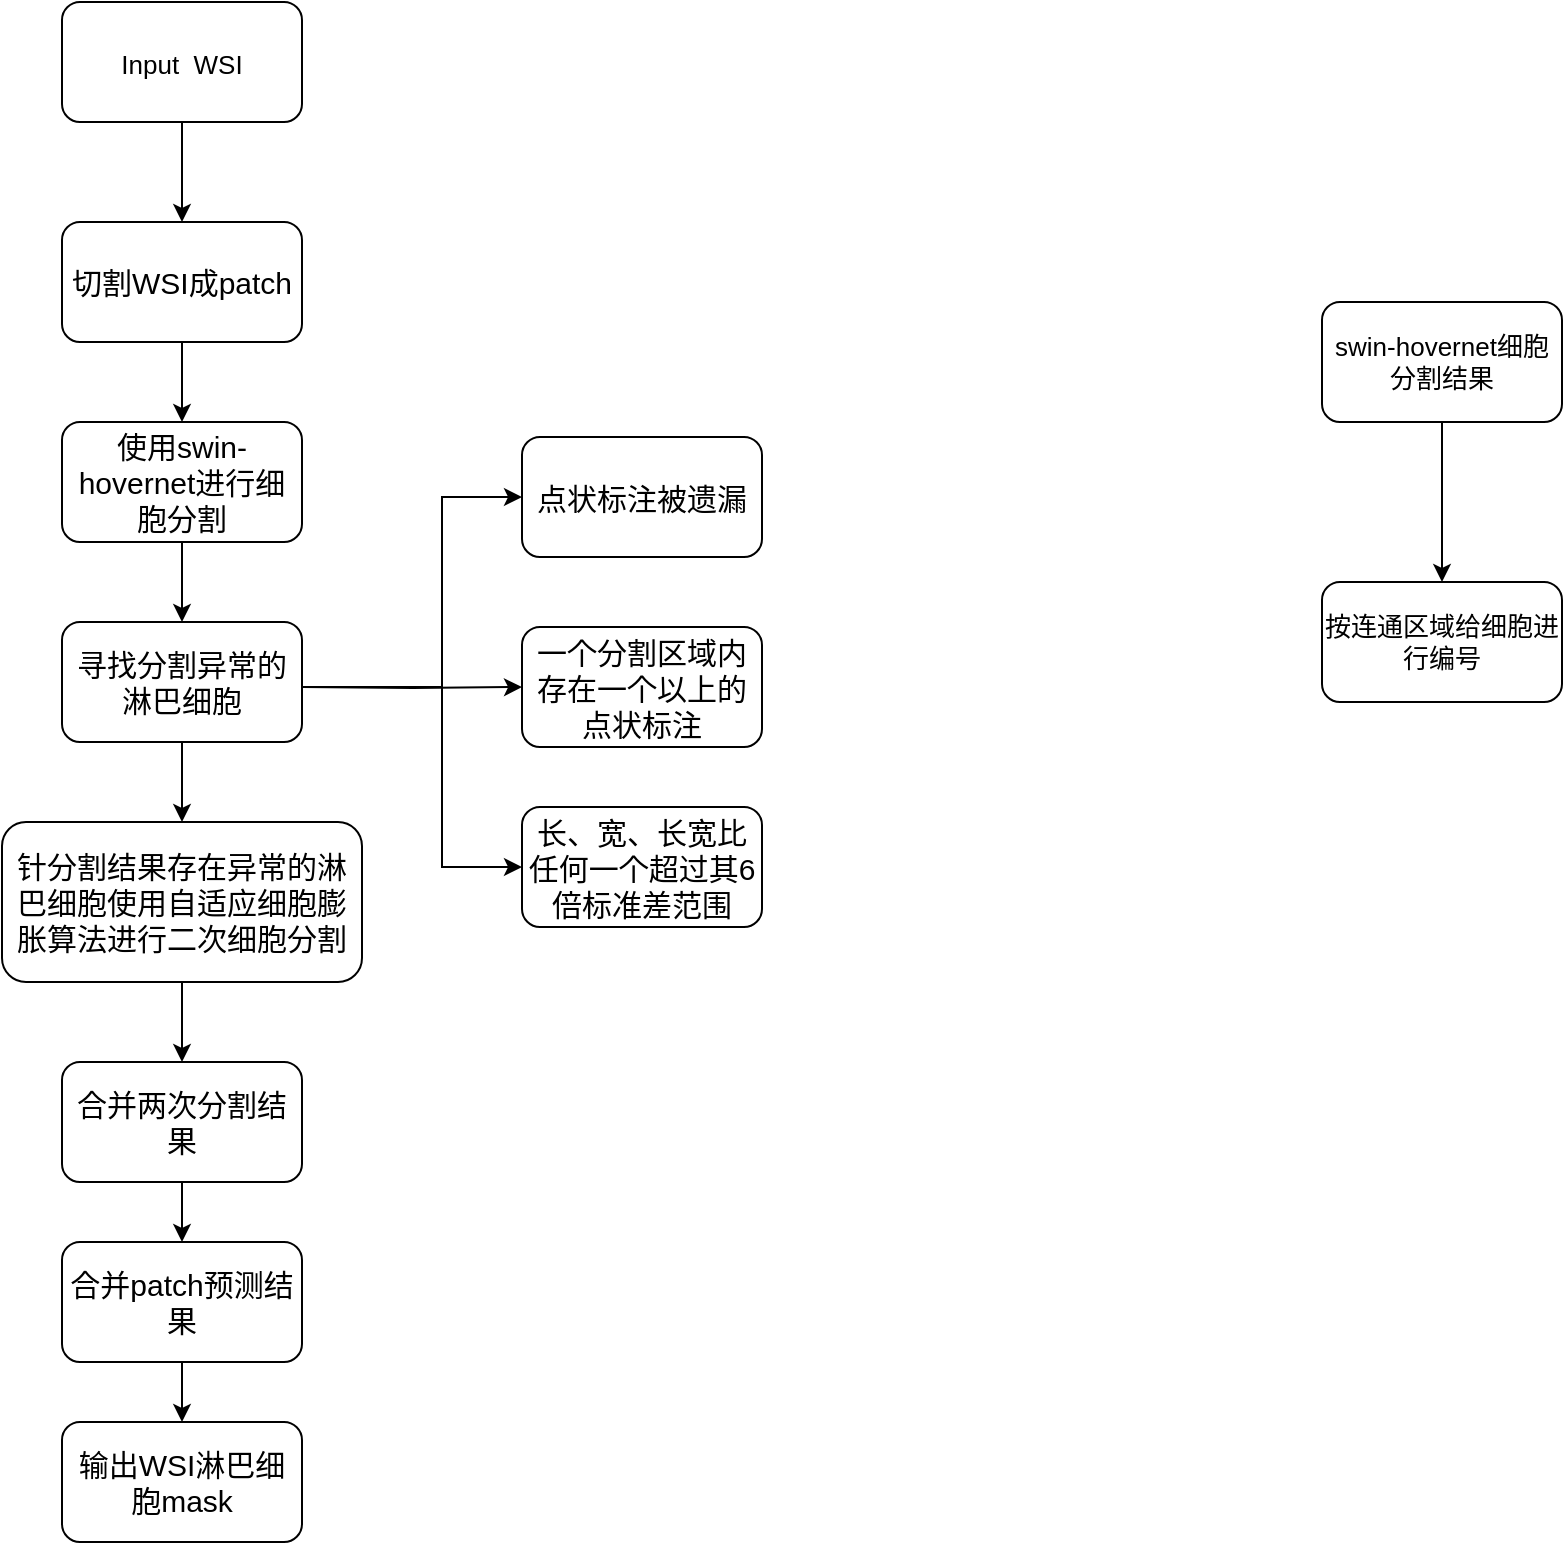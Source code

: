 <mxfile version="20.5.3" type="github">
  <diagram id="YjvE4-813Z_ukvML9R5E" name="Page-1">
    <mxGraphModel dx="1426" dy="769" grid="1" gridSize="10" guides="1" tooltips="1" connect="1" arrows="1" fold="1" page="1" pageScale="1" pageWidth="850" pageHeight="1100" math="0" shadow="0">
      <root>
        <mxCell id="0" />
        <mxCell id="1" parent="0" />
        <mxCell id="a6XsnApybLkVwkPyrAR7-15" value="" style="edgeStyle=orthogonalEdgeStyle;rounded=0;orthogonalLoop=1;jettySize=auto;html=1;fontSize=13;" parent="1" source="a6XsnApybLkVwkPyrAR7-13" target="a6XsnApybLkVwkPyrAR7-14" edge="1">
          <mxGeometry relative="1" as="geometry" />
        </mxCell>
        <mxCell id="a6XsnApybLkVwkPyrAR7-13" value="&lt;font style=&quot;font-size: 13px;&quot;&gt;Input&amp;nbsp; WSI&lt;/font&gt;" style="rounded=1;whiteSpace=wrap;html=1;fontSize=15;" parent="1" vertex="1">
          <mxGeometry x="360" y="660" width="120" height="60" as="geometry" />
        </mxCell>
        <mxCell id="a6XsnApybLkVwkPyrAR7-17" value="" style="edgeStyle=orthogonalEdgeStyle;rounded=0;orthogonalLoop=1;jettySize=auto;html=1;fontSize=13;" parent="1" source="a6XsnApybLkVwkPyrAR7-14" target="a6XsnApybLkVwkPyrAR7-16" edge="1">
          <mxGeometry relative="1" as="geometry" />
        </mxCell>
        <mxCell id="a6XsnApybLkVwkPyrAR7-14" value="切割WSI成patch" style="whiteSpace=wrap;html=1;fontSize=15;rounded=1;" parent="1" vertex="1">
          <mxGeometry x="360" y="770" width="120" height="60" as="geometry" />
        </mxCell>
        <mxCell id="a6XsnApybLkVwkPyrAR7-19" value="" style="edgeStyle=orthogonalEdgeStyle;rounded=0;orthogonalLoop=1;jettySize=auto;html=1;fontSize=13;" parent="1" source="a6XsnApybLkVwkPyrAR7-16" target="a6XsnApybLkVwkPyrAR7-18" edge="1">
          <mxGeometry relative="1" as="geometry" />
        </mxCell>
        <mxCell id="a6XsnApybLkVwkPyrAR7-16" value="使用swin-hovernet进行细胞分割" style="whiteSpace=wrap;html=1;fontSize=15;rounded=1;" parent="1" vertex="1">
          <mxGeometry x="360" y="870" width="120" height="60" as="geometry" />
        </mxCell>
        <mxCell id="a6XsnApybLkVwkPyrAR7-21" value="" style="edgeStyle=orthogonalEdgeStyle;rounded=0;orthogonalLoop=1;jettySize=auto;html=1;fontSize=13;" parent="1" source="a6XsnApybLkVwkPyrAR7-18" target="a6XsnApybLkVwkPyrAR7-20" edge="1">
          <mxGeometry relative="1" as="geometry" />
        </mxCell>
        <mxCell id="a6XsnApybLkVwkPyrAR7-18" value="寻找分割异常的淋巴细胞" style="whiteSpace=wrap;html=1;fontSize=15;rounded=1;" parent="1" vertex="1">
          <mxGeometry x="360" y="970" width="120" height="60" as="geometry" />
        </mxCell>
        <mxCell id="a6XsnApybLkVwkPyrAR7-29" value="" style="edgeStyle=orthogonalEdgeStyle;rounded=0;orthogonalLoop=1;jettySize=auto;html=1;fontSize=13;" parent="1" source="a6XsnApybLkVwkPyrAR7-20" target="a6XsnApybLkVwkPyrAR7-28" edge="1">
          <mxGeometry relative="1" as="geometry" />
        </mxCell>
        <mxCell id="a6XsnApybLkVwkPyrAR7-35" value="" style="edgeStyle=orthogonalEdgeStyle;rounded=0;orthogonalLoop=1;jettySize=auto;html=1;fontSize=13;" parent="1" target="a6XsnApybLkVwkPyrAR7-34" edge="1">
          <mxGeometry relative="1" as="geometry">
            <mxPoint x="480" y="1002.5" as="sourcePoint" />
            <Array as="points">
              <mxPoint x="550" y="1002.5" />
              <mxPoint x="550" y="907.5" />
            </Array>
          </mxGeometry>
        </mxCell>
        <mxCell id="a6XsnApybLkVwkPyrAR7-37" value="" style="edgeStyle=orthogonalEdgeStyle;rounded=0;orthogonalLoop=1;jettySize=auto;html=1;fontSize=13;" parent="1" target="a6XsnApybLkVwkPyrAR7-36" edge="1">
          <mxGeometry relative="1" as="geometry">
            <mxPoint x="480" y="1002.5" as="sourcePoint" />
            <Array as="points">
              <mxPoint x="550" y="1002.5" />
              <mxPoint x="550" y="1092.5" />
            </Array>
          </mxGeometry>
        </mxCell>
        <mxCell id="a6XsnApybLkVwkPyrAR7-39" value="" style="edgeStyle=orthogonalEdgeStyle;rounded=0;orthogonalLoop=1;jettySize=auto;html=1;fontSize=13;" parent="1" target="a6XsnApybLkVwkPyrAR7-38" edge="1">
          <mxGeometry relative="1" as="geometry">
            <mxPoint x="480" y="1002.5" as="sourcePoint" />
          </mxGeometry>
        </mxCell>
        <mxCell id="a6XsnApybLkVwkPyrAR7-20" value="针分割结果存在异常的淋巴细胞使用自适应细胞膨胀算法进行二次细胞分割" style="whiteSpace=wrap;html=1;fontSize=15;rounded=1;" parent="1" vertex="1">
          <mxGeometry x="330" y="1070" width="180" height="80" as="geometry" />
        </mxCell>
        <mxCell id="a6XsnApybLkVwkPyrAR7-31" value="" style="edgeStyle=orthogonalEdgeStyle;rounded=0;orthogonalLoop=1;jettySize=auto;html=1;fontSize=13;" parent="1" source="a6XsnApybLkVwkPyrAR7-28" target="a6XsnApybLkVwkPyrAR7-30" edge="1">
          <mxGeometry relative="1" as="geometry" />
        </mxCell>
        <mxCell id="a6XsnApybLkVwkPyrAR7-28" value="合并两次分割结果" style="whiteSpace=wrap;html=1;fontSize=15;rounded=1;" parent="1" vertex="1">
          <mxGeometry x="360" y="1190" width="120" height="60" as="geometry" />
        </mxCell>
        <mxCell id="a6XsnApybLkVwkPyrAR7-33" value="" style="edgeStyle=orthogonalEdgeStyle;rounded=0;orthogonalLoop=1;jettySize=auto;html=1;fontSize=13;" parent="1" source="a6XsnApybLkVwkPyrAR7-30" target="a6XsnApybLkVwkPyrAR7-32" edge="1">
          <mxGeometry relative="1" as="geometry" />
        </mxCell>
        <mxCell id="a6XsnApybLkVwkPyrAR7-30" value="合并patch预测结果" style="whiteSpace=wrap;html=1;fontSize=15;rounded=1;" parent="1" vertex="1">
          <mxGeometry x="360" y="1280" width="120" height="60" as="geometry" />
        </mxCell>
        <mxCell id="a6XsnApybLkVwkPyrAR7-32" value="输出WSI淋巴细胞mask" style="whiteSpace=wrap;html=1;fontSize=15;rounded=1;" parent="1" vertex="1">
          <mxGeometry x="360" y="1370" width="120" height="60" as="geometry" />
        </mxCell>
        <mxCell id="a6XsnApybLkVwkPyrAR7-34" value="点状标注被遗漏" style="whiteSpace=wrap;html=1;fontSize=15;rounded=1;" parent="1" vertex="1">
          <mxGeometry x="590" y="877.5" width="120" height="60" as="geometry" />
        </mxCell>
        <mxCell id="a6XsnApybLkVwkPyrAR7-36" value="长、宽、长宽比任何一个超过其6倍标准差范围" style="whiteSpace=wrap;html=1;fontSize=15;rounded=1;" parent="1" vertex="1">
          <mxGeometry x="590" y="1062.5" width="120" height="60" as="geometry" />
        </mxCell>
        <mxCell id="a6XsnApybLkVwkPyrAR7-38" value="一个分割区域内存在一个以上的点状标注" style="whiteSpace=wrap;html=1;fontSize=15;rounded=1;" parent="1" vertex="1">
          <mxGeometry x="590" y="972.5" width="120" height="60" as="geometry" />
        </mxCell>
        <mxCell id="a6XsnApybLkVwkPyrAR7-46" value="" style="edgeStyle=orthogonalEdgeStyle;rounded=0;orthogonalLoop=1;jettySize=auto;html=1;fontSize=13;" parent="1" source="a6XsnApybLkVwkPyrAR7-44" target="a6XsnApybLkVwkPyrAR7-45" edge="1">
          <mxGeometry relative="1" as="geometry" />
        </mxCell>
        <mxCell id="a6XsnApybLkVwkPyrAR7-44" value="swin-hovernet细胞分割结果" style="rounded=1;whiteSpace=wrap;html=1;fontSize=13;" parent="1" vertex="1">
          <mxGeometry x="990" y="810" width="120" height="60" as="geometry" />
        </mxCell>
        <mxCell id="a6XsnApybLkVwkPyrAR7-45" value="按连通区域给细胞进行编号" style="whiteSpace=wrap;html=1;fontSize=13;rounded=1;" parent="1" vertex="1">
          <mxGeometry x="990" y="950" width="120" height="60" as="geometry" />
        </mxCell>
      </root>
    </mxGraphModel>
  </diagram>
</mxfile>
